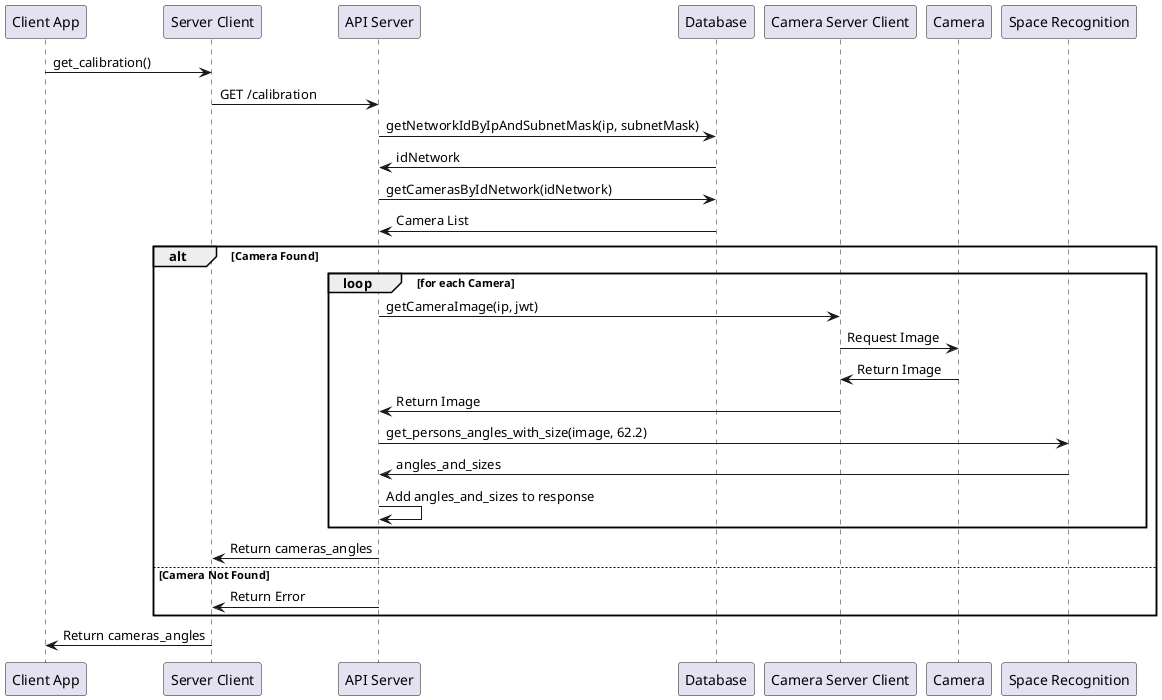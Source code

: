 @startuml

participant AppClient as "Client App"
participant ServerClient as "Server Client"
participant ApiServer as "API Server"
participant Database as "Database"
participant CameraServerClient as "Camera Server Client"
participant Camera as "Camera"
participant SpaceRecognition as "Space Recognition"

AppClient -> ServerClient : get_calibration()
ServerClient -> ApiServer : GET /calibration

ApiServer -> Database : getNetworkIdByIpAndSubnetMask(ip, subnetMask)
Database -> ApiServer : idNetwork

ApiServer -> Database : getCamerasByIdNetwork(idNetwork)
Database -> ApiServer : Camera List

alt Camera Found
    loop for each Camera
        ApiServer -> CameraServerClient : getCameraImage(ip, jwt)
        CameraServerClient -> Camera : Request Image
        Camera -> CameraServerClient : Return Image
        CameraServerClient -> ApiServer : Return Image
        ApiServer -> SpaceRecognition : get_persons_angles_with_size(image, 62.2)
        SpaceRecognition -> ApiServer : angles_and_sizes
        ApiServer -> ApiServer : Add angles_and_sizes to response
    end
    ApiServer -> ServerClient : Return cameras_angles
else Camera Not Found
    ApiServer -> ServerClient : Return Error
end

ServerClient -> AppClient : Return cameras_angles

@enduml
